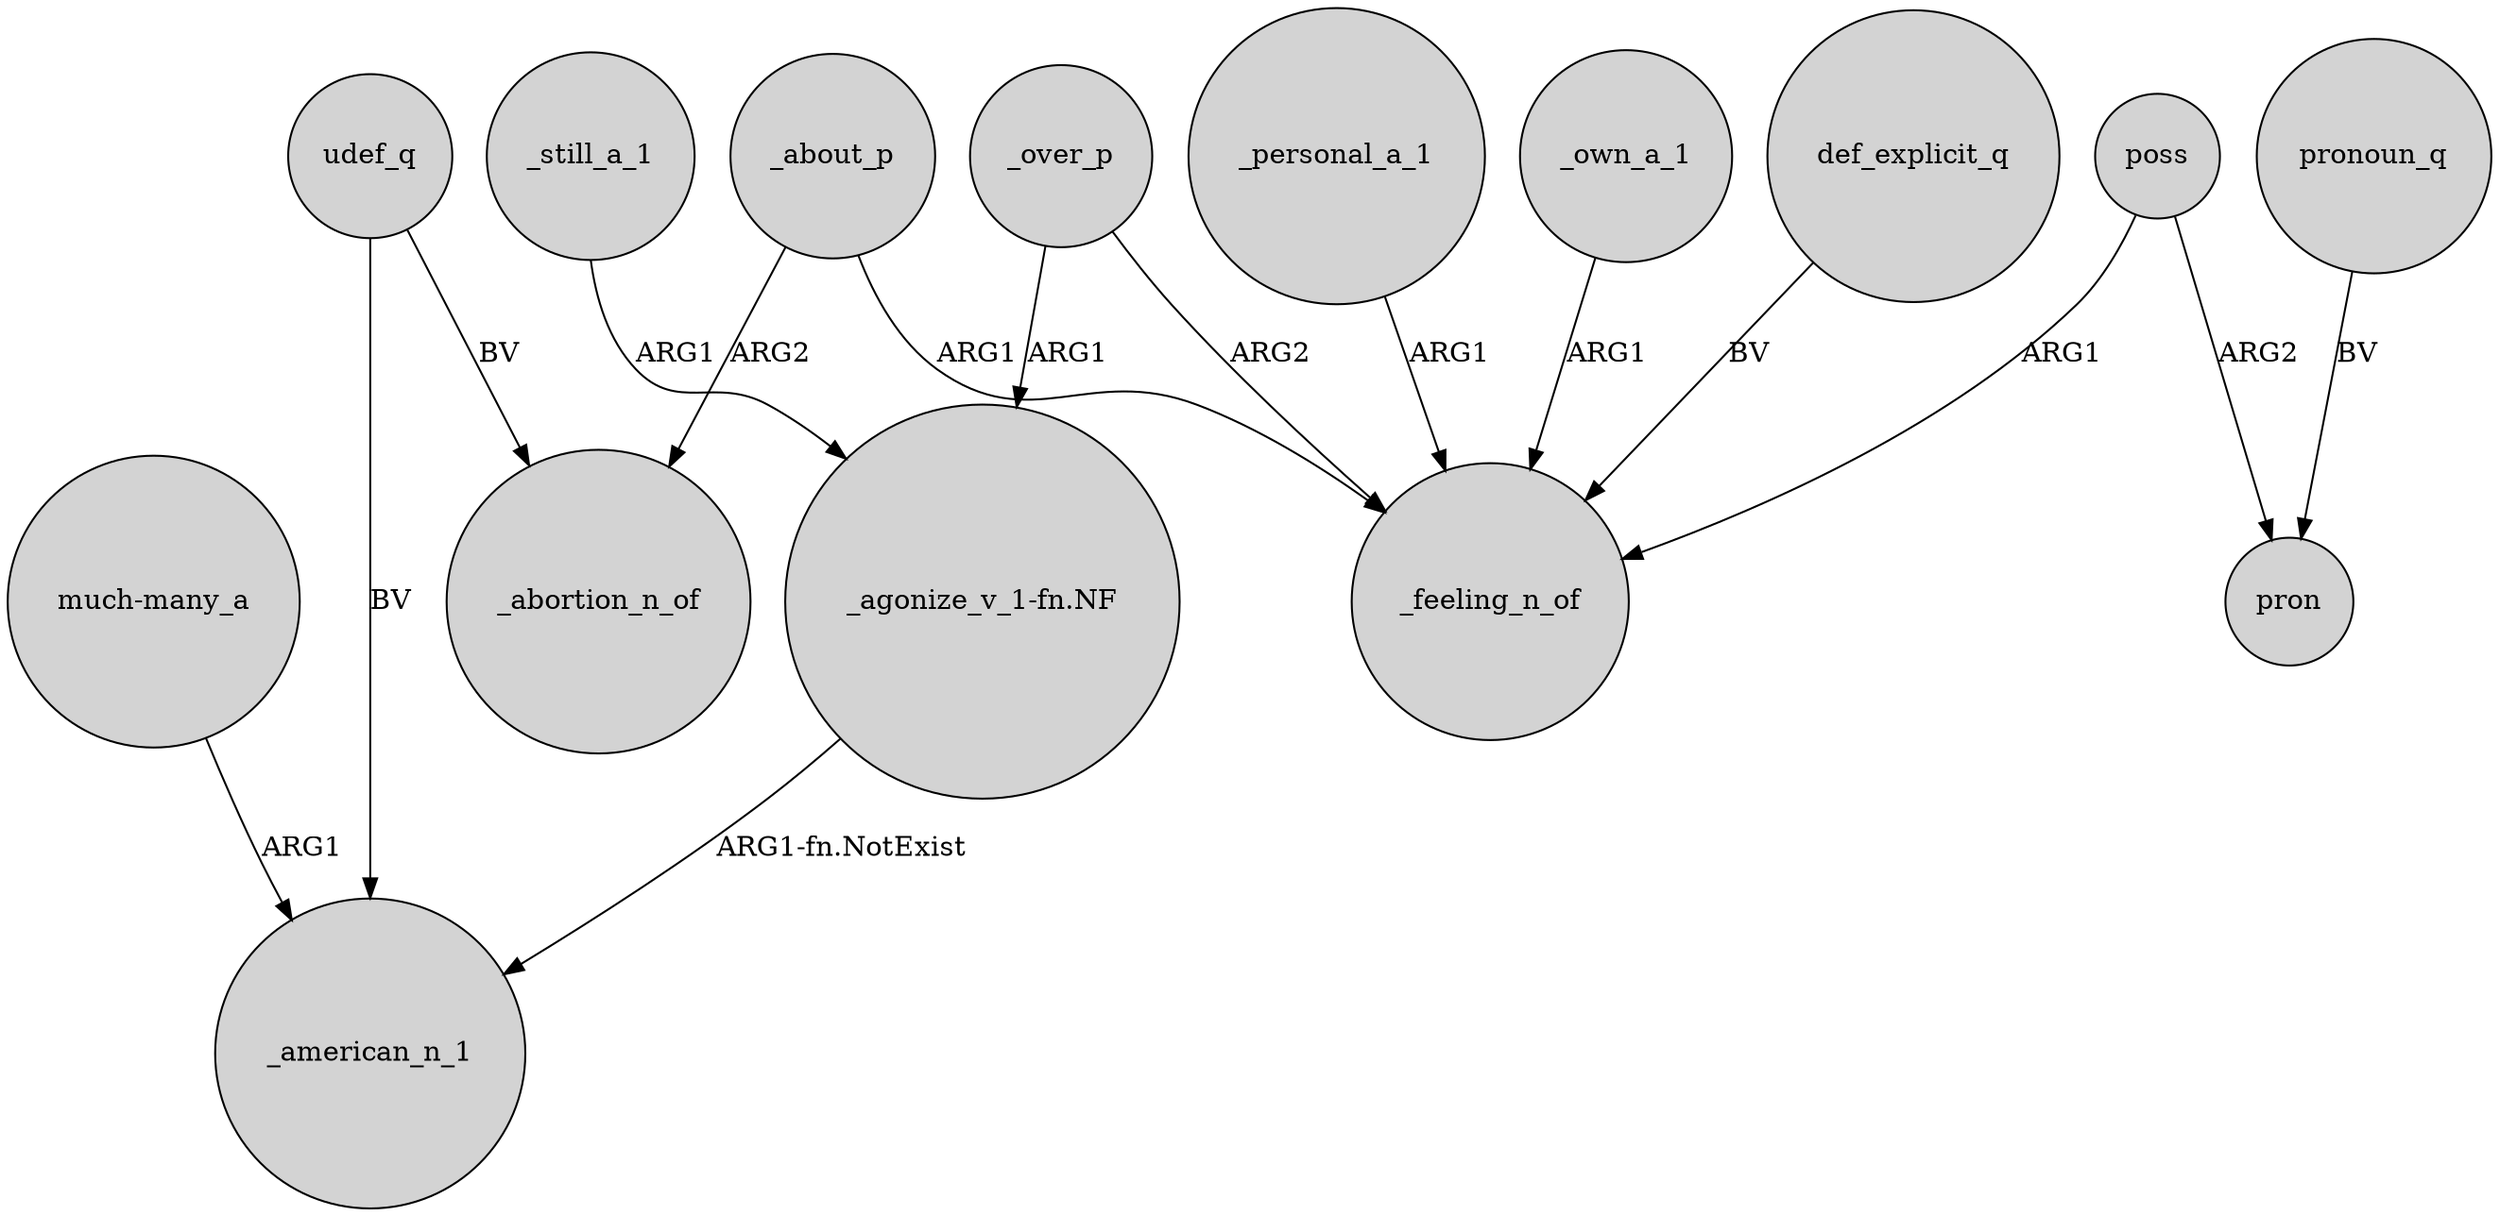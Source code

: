 digraph {
	node [shape=circle style=filled]
	"much-many_a" -> _american_n_1 [label=ARG1]
	udef_q -> _abortion_n_of [label=BV]
	"_agonize_v_1-fn.NF" -> _american_n_1 [label="ARG1-fn.NotExist"]
	poss -> _feeling_n_of [label=ARG1]
	_personal_a_1 -> _feeling_n_of [label=ARG1]
	_about_p -> _feeling_n_of [label=ARG1]
	poss -> pron [label=ARG2]
	pronoun_q -> pron [label=BV]
	_own_a_1 -> _feeling_n_of [label=ARG1]
	_about_p -> _abortion_n_of [label=ARG2]
	_over_p -> "_agonize_v_1-fn.NF" [label=ARG1]
	def_explicit_q -> _feeling_n_of [label=BV]
	_still_a_1 -> "_agonize_v_1-fn.NF" [label=ARG1]
	udef_q -> _american_n_1 [label=BV]
	_over_p -> _feeling_n_of [label=ARG2]
}
